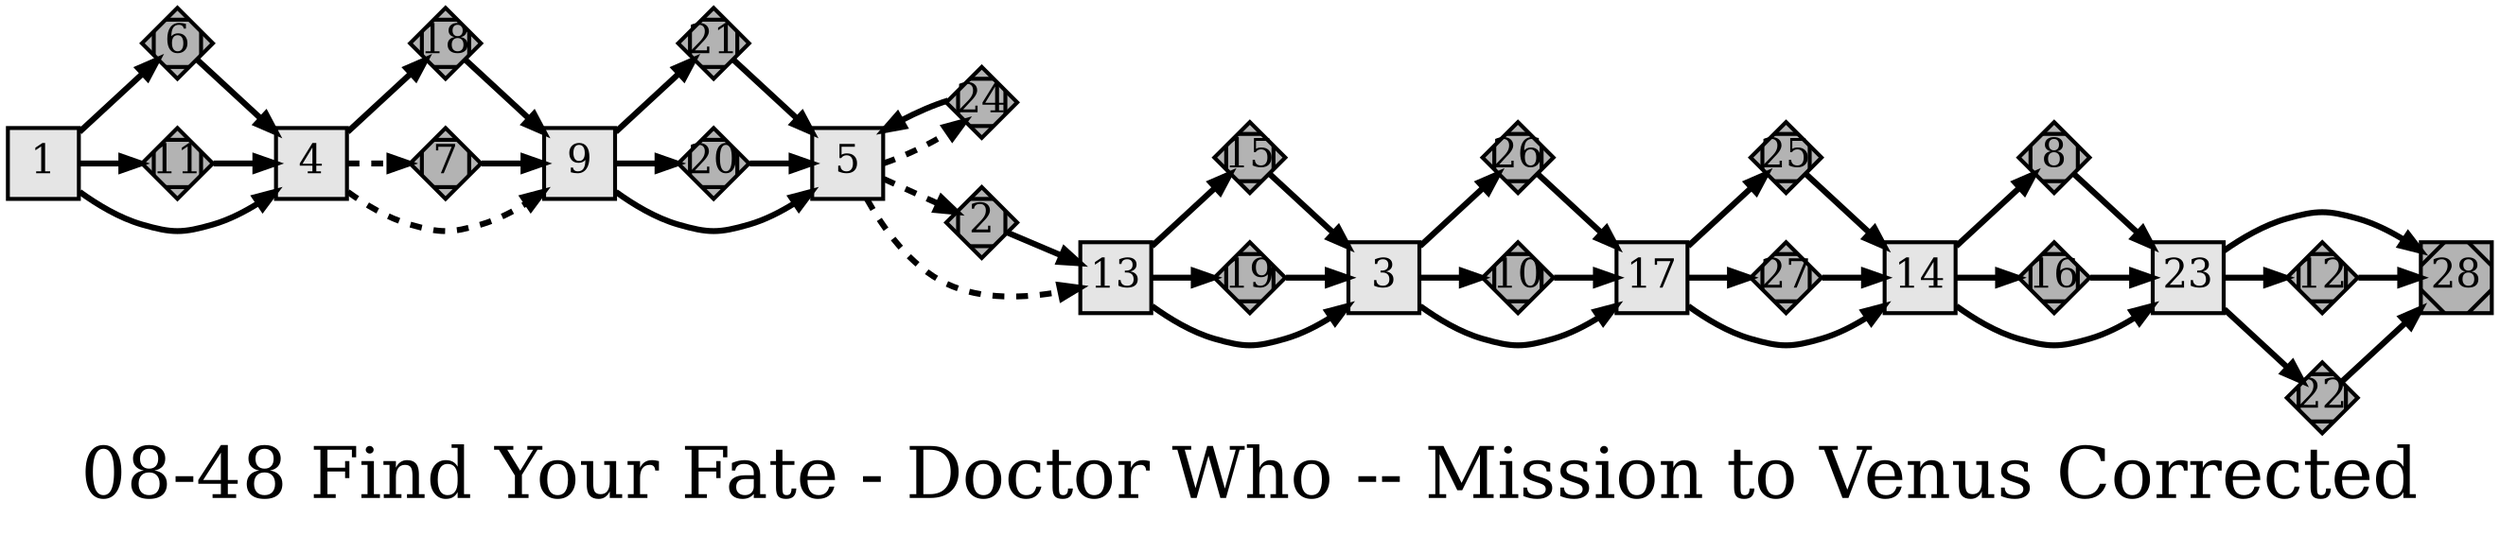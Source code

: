 digraph g{
  graph [ label="08-48 Find Your Fate - Doctor Who -- Mission to Venus Corrected" rankdir=LR, ordering=out, fontsize=36, nodesep="0.35", ranksep="0.45"];
  node  [shape=rect, penwidth=2, fontsize=20, style=filled, fillcolor=grey90, margin="0,0", labelfloat=true, regular=true, fixedsize=true];
  edge  [labelfloat=true, penwidth=3, fontsize=12];
  // ---;
  // group  : Katz;
  // id     : 08-48;
  // gbid   : 1095;
  // series : Find Your Fate – Doctor Who;
  // title  : Mission to Venus;
  // author : William Emms;
  // credit:;
  // - name : Sami Stebbins;
  // role : encoder;
  // date : 2019-05-29;
  // - name : Jeremy Douglass;
  // role : editor;
  // date : 2019-06-15;
  // render:;
  // - name   : small;
  // styles : gvStyles-small.txt;
  // engine : dot;
  
  // ---;
  
  // From | To | Label;
  1 -> 6;
  1 -> 11;
  1 -> 4;
  2 -> 13;	// End w/ option to re-try
  2	[ xlabel="RETRY", shape=Mdiamond, fontsize=20, fillcolor=grey70, xlabel="" ];
  3 -> 26;
  3 -> 10;
  3 -> 17;
  4 -> 18;
  4 -> 7	[ xlabel="ROLL", arrowtail=tee, style=dashed, label="", xlabel="" ];	// Roll 2 dice and score less than 8
  4 -> 9	[ xlabel="ROLL", arrowtail=tee, style=dashed, label="", xlabel="" ];	// Roll 2 dice and score 8 or above
  5 -> 24	[ xlabel="ROLL", arrowtail=tee, style=dashed, label="", xlabel="" ];	// Roll 2 dice and score 4 or below
  5 -> 2	[ xlabel="ROLL", arrowtail=tee, style=dashed, label="", xlabel="" ];	// Roll 2 dice and score 5 through 9
  5 -> 13	[ xlabel="ROLL", arrowtail=tee, style=dashed, label="", xlabel="" ];	// Roll 2 dice and score 10 or above
  6 -> 4;	// End w/ option to re-try
  6	[ xlabel="RETRY", shape=Mdiamond, fontsize=20, fillcolor=grey70, xlabel="" ];
  7 -> 9;	// End w/ option to re-try
  7	[ xlabel="RETRY", shape=Mdiamond, fontsize=20, fillcolor=grey70, xlabel="" ];
  8 -> 23;	// End w/ option to re-try
  8	[ xlabel="RETRY", shape=Mdiamond, fontsize=20, fillcolor=grey70, xlabel="" ];
  9 -> 21;
  9 -> 20;
  9 -> 5;
  10 -> 17;	// End w/ option to re-try
  10	[ xlabel="RETRY", shape=Mdiamond, fontsize=20, fillcolor=grey70, xlabel="" ];
  11 -> 4;	// End w/ option to re-try
  11	[ xlabel="RETRY", shape=Mdiamond, fontsize=20, fillcolor=grey70, xlabel="" ];
  12 -> 28;	// End w/ option to re-try ; ORPHANED DUE TO PUBLICATION ERROR
  12	[ xlabel="RETRY", shape=Mdiamond, fontsize=20, fillcolor=grey70, xlabel="" ];
  13 -> 15;
  13 -> 19;
  13 -> 3;
  14 -> 8;	// Figure out anagram "A" first
  14 -> 16;	// Figure out anagram "B" first
  14 -> 23;	// Figure out anagram "C" first
  15 -> 3;	// End w/ option to re-try
  15	[ xlabel="RETRY", shape=Mdiamond, fontsize=20, fillcolor=grey70, xlabel="" ];
  16 -> 23;	// End w/ option to re-try
  16	[ xlabel="RETRY", shape=Mdiamond, fontsize=20, fillcolor=grey70, xlabel="" ];
  17;	// "Take three pieces of paper. On one, print 'A', and on another 'B' and on the last 'C'. Fold them so that you can't see which is which and drop them into any box, tin or hat. Take out one of them and unfold it."
  17 -> 25;	// Draw 'A'
  17 -> 27;	// Draw 'B'
  17 -> 14;	// Draw 'C'
  18 -> 9;	// End w/ option to re-try
  18	[ xlabel="RETRY", shape=Mdiamond, fontsize=20, fillcolor=grey70, xlabel="" ];
  19 -> 3;	// End w/ option to re-try
  19	[ xlabel="RETRY", shape=Mdiamond, fontsize=20, fillcolor=grey70, xlabel="" ];
  20 -> 5;	// End w/ option to re-try
  20	[ xlabel="RETRY", shape=Mdiamond, fontsize=20, fillcolor=grey70, xlabel="" ];
  21 -> 5;	// End w/ option to re-try
  21	[ xlabel="RETRY", shape=Mdiamond, fontsize=20, fillcolor=grey70, xlabel="" ];
  22 -> 28;	// End w/ option to re-try | ; ORPHANED DUE TO PUBLICATION ERROR
  22	[ xlabel="RETRY", shape=Mdiamond, fontsize=20, fillcolor=grey70, xlabel="" ];
  23;	// "A. In your head, multiply 12 by 16.
  // B. In your head, divide 160 by 4.;
  // C. What is 1% of 1,600?";
  23 -> 28;	// If you answer A. first; CORRECTED ERRORS
  23 -> 12;	// If you answer B. first; CORRECTED ERRORS
  23 -> 22;	// If you answer C. first; | CORRECTED ERRORS
  24 -> 5;	// End w/ option to re-try
  24	[ xlabel="RETRY", shape=Mdiamond, fontsize=20, fillcolor=grey70, xlabel="" ];
  25 -> 14;	// End w/ option to re-try
  25	[ xlabel="RETRY", shape=Mdiamond, fontsize=20, fillcolor=grey70, xlabel="" ];
  26 -> 17;	// End w/ option to re-try
  26	[ xlabel="RETRY", shape=Mdiamond, fontsize=20, fillcolor=grey70, xlabel="" ];
  27 -> 14;	// End w/ option to re-try
  27	[ xlabel="RETRY", shape=Mdiamond, fontsize=20, fillcolor=grey70, xlabel="" ];
  28	[ xlabel="E", shape=Msquare, fontsize=20, fillcolor=grey70, xlabel="" ];
}


